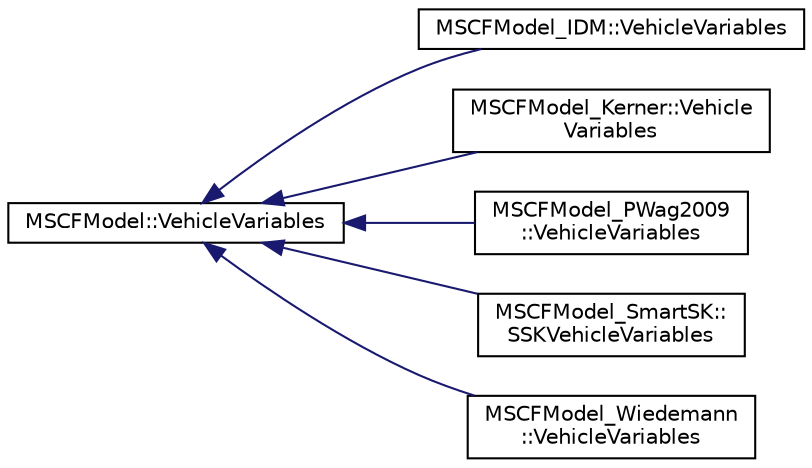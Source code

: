 digraph "Graphical Class Hierarchy"
{
  edge [fontname="Helvetica",fontsize="10",labelfontname="Helvetica",labelfontsize="10"];
  node [fontname="Helvetica",fontsize="10",shape=record];
  rankdir="LR";
  Node0 [label="MSCFModel::VehicleVariables",height=0.2,width=0.4,color="black", fillcolor="white", style="filled",URL="$d0/de6/class_m_s_c_f_model_1_1_vehicle_variables.html"];
  Node0 -> Node1 [dir="back",color="midnightblue",fontsize="10",style="solid",fontname="Helvetica"];
  Node1 [label="MSCFModel_IDM::VehicleVariables",height=0.2,width=0.4,color="black", fillcolor="white", style="filled",URL="$d6/d1e/class_m_s_c_f_model___i_d_m_1_1_vehicle_variables.html"];
  Node0 -> Node2 [dir="back",color="midnightblue",fontsize="10",style="solid",fontname="Helvetica"];
  Node2 [label="MSCFModel_Kerner::Vehicle\lVariables",height=0.2,width=0.4,color="black", fillcolor="white", style="filled",URL="$d5/d69/class_m_s_c_f_model___kerner_1_1_vehicle_variables.html"];
  Node0 -> Node3 [dir="back",color="midnightblue",fontsize="10",style="solid",fontname="Helvetica"];
  Node3 [label="MSCFModel_PWag2009\l::VehicleVariables",height=0.2,width=0.4,color="black", fillcolor="white", style="filled",URL="$dc/d64/class_m_s_c_f_model___p_wag2009_1_1_vehicle_variables.html"];
  Node0 -> Node4 [dir="back",color="midnightblue",fontsize="10",style="solid",fontname="Helvetica"];
  Node4 [label="MSCFModel_SmartSK::\lSSKVehicleVariables",height=0.2,width=0.4,color="black", fillcolor="white", style="filled",URL="$d6/dd6/class_m_s_c_f_model___smart_s_k_1_1_s_s_k_vehicle_variables.html"];
  Node0 -> Node5 [dir="back",color="midnightblue",fontsize="10",style="solid",fontname="Helvetica"];
  Node5 [label="MSCFModel_Wiedemann\l::VehicleVariables",height=0.2,width=0.4,color="black", fillcolor="white", style="filled",URL="$d1/dd6/class_m_s_c_f_model___wiedemann_1_1_vehicle_variables.html"];
}
